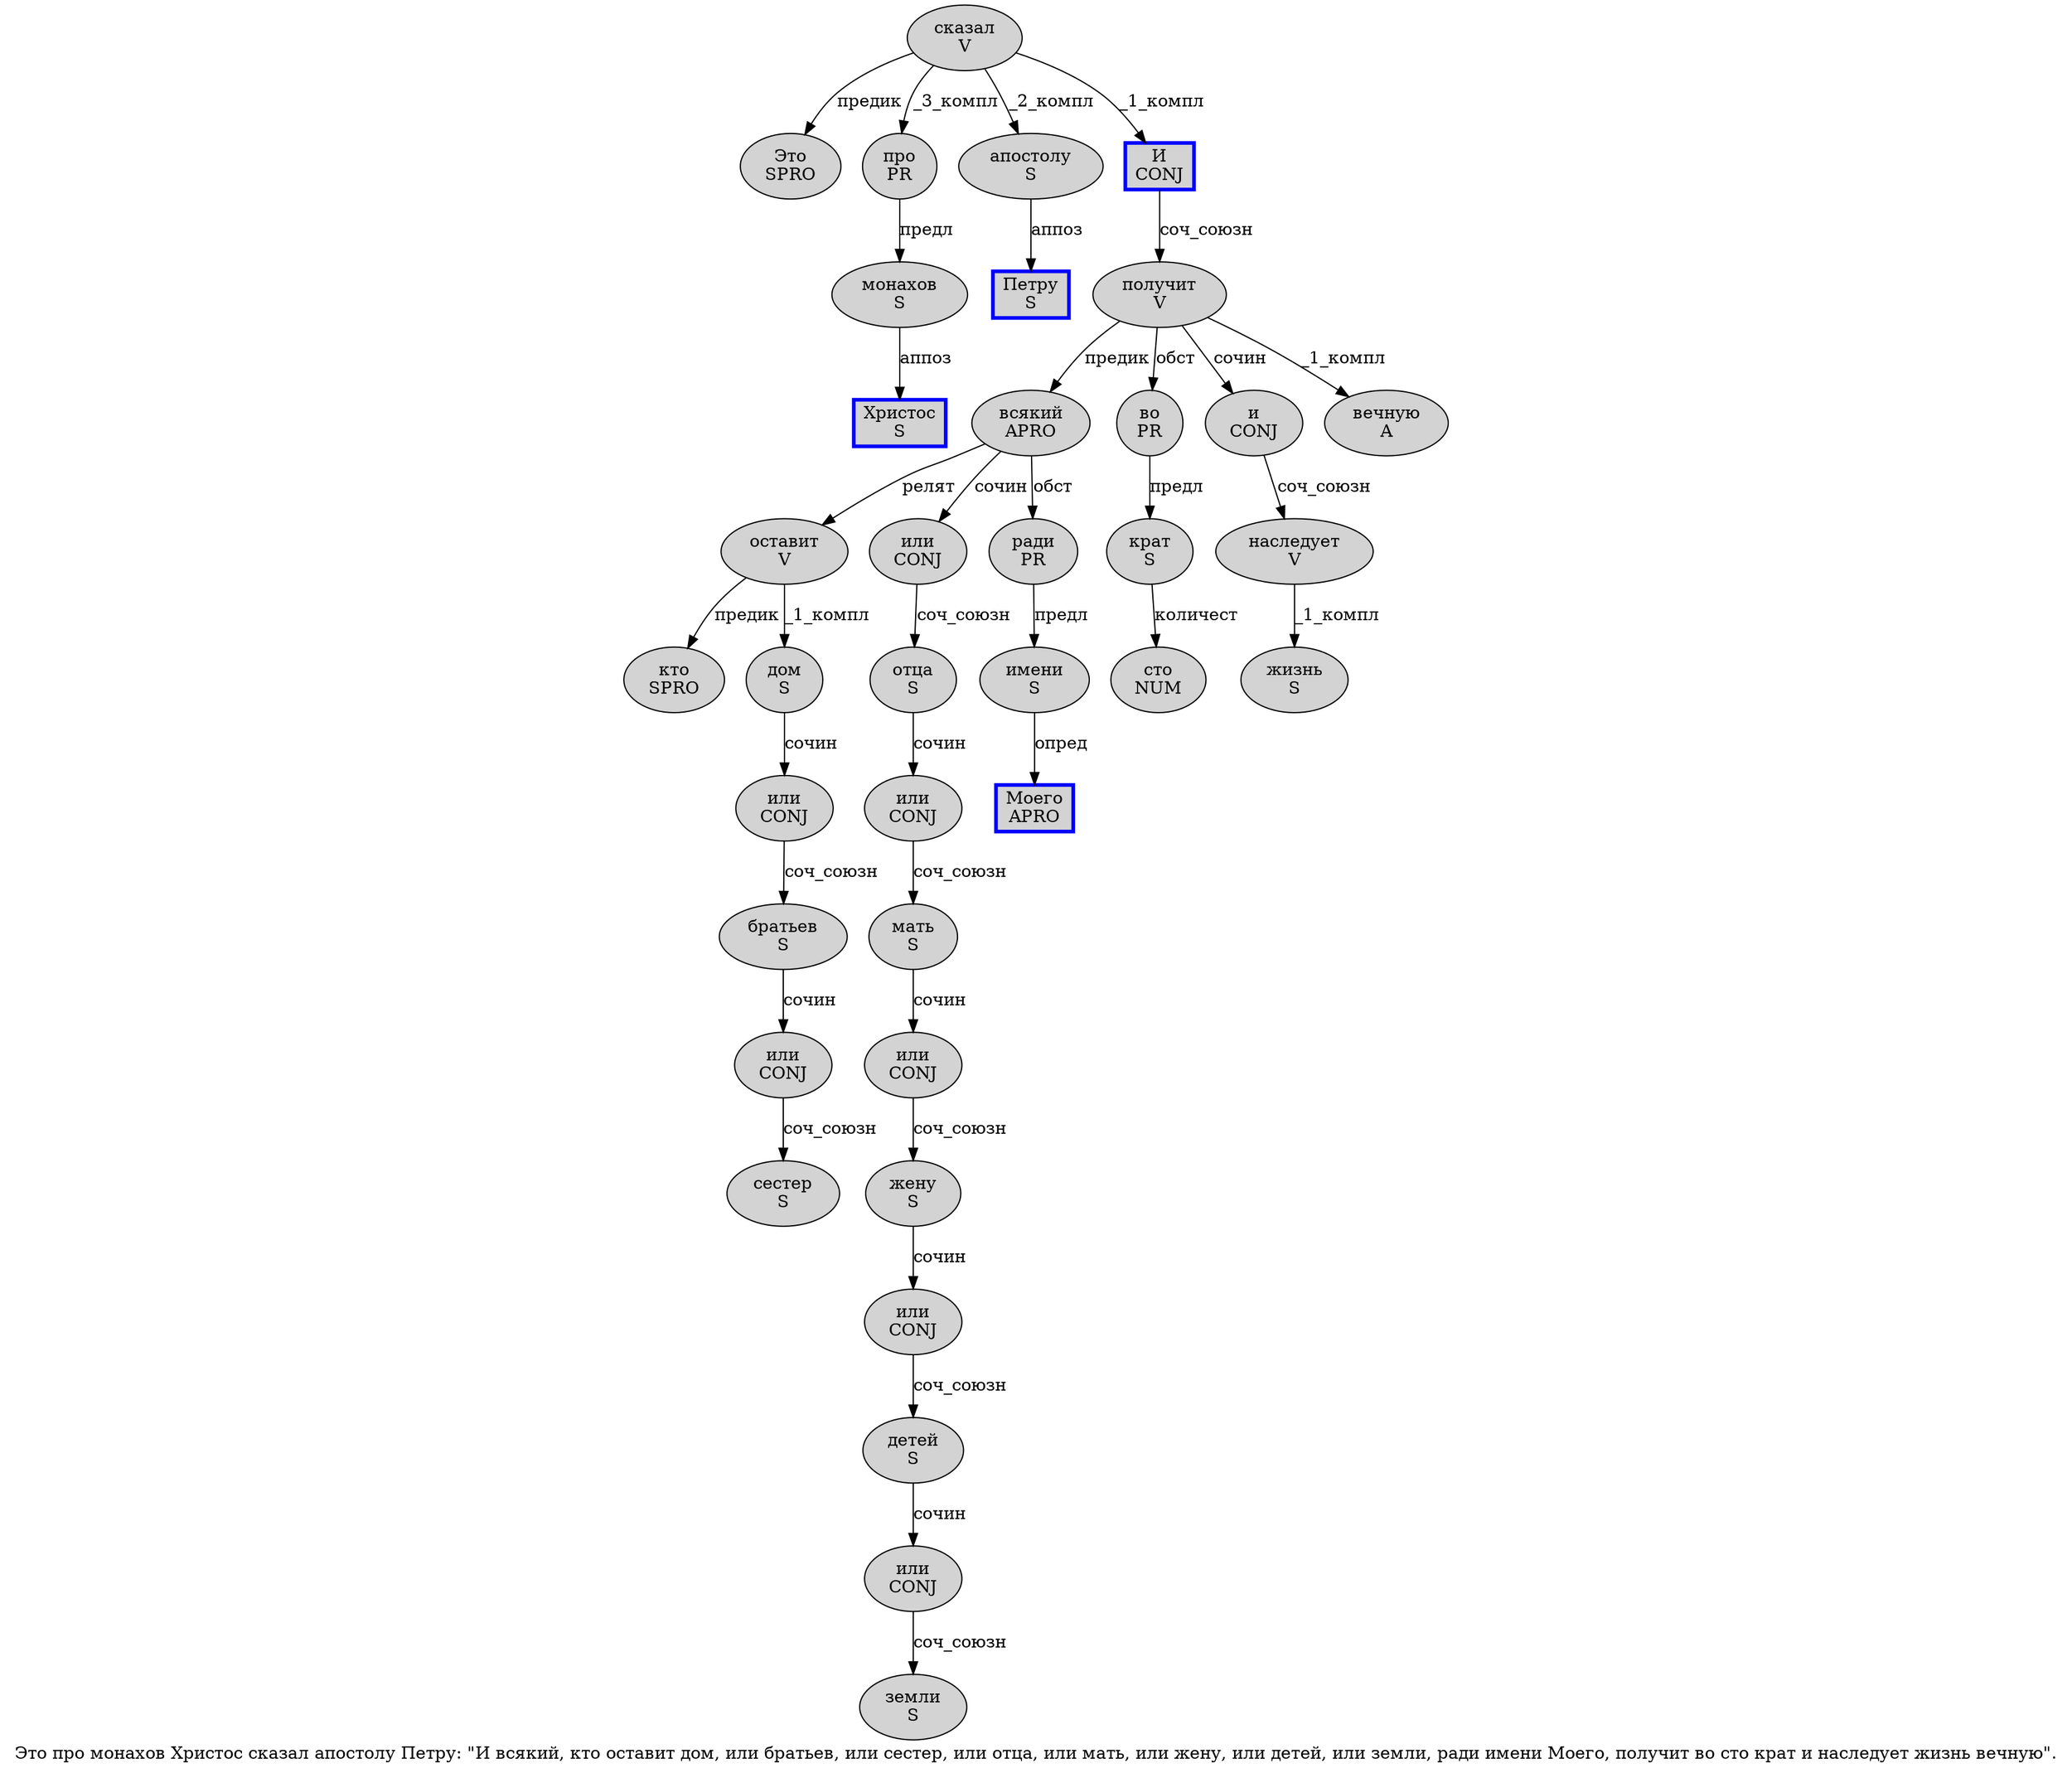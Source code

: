 digraph SENTENCE_1178 {
	graph [label="Это про монахов Христос сказал апостолу Петру: \"И всякий, кто оставит дом, или братьев, или сестер, или отца, или мать, или жену, или детей, или земли, ради имени Моего, получит во сто крат и наследует жизнь вечную\"."]
	node [style=filled]
		0 [label="Это
SPRO" color="" fillcolor=lightgray penwidth=1 shape=ellipse]
		1 [label="про
PR" color="" fillcolor=lightgray penwidth=1 shape=ellipse]
		2 [label="монахов
S" color="" fillcolor=lightgray penwidth=1 shape=ellipse]
		3 [label="Христос
S" color=blue fillcolor=lightgray penwidth=3 shape=box]
		4 [label="сказал
V" color="" fillcolor=lightgray penwidth=1 shape=ellipse]
		5 [label="апостолу
S" color="" fillcolor=lightgray penwidth=1 shape=ellipse]
		6 [label="Петру
S" color=blue fillcolor=lightgray penwidth=3 shape=box]
		9 [label="И
CONJ" color=blue fillcolor=lightgray penwidth=3 shape=box]
		10 [label="всякий
APRO" color="" fillcolor=lightgray penwidth=1 shape=ellipse]
		12 [label="кто
SPRO" color="" fillcolor=lightgray penwidth=1 shape=ellipse]
		13 [label="оставит
V" color="" fillcolor=lightgray penwidth=1 shape=ellipse]
		14 [label="дом
S" color="" fillcolor=lightgray penwidth=1 shape=ellipse]
		16 [label="или
CONJ" color="" fillcolor=lightgray penwidth=1 shape=ellipse]
		17 [label="братьев
S" color="" fillcolor=lightgray penwidth=1 shape=ellipse]
		19 [label="или
CONJ" color="" fillcolor=lightgray penwidth=1 shape=ellipse]
		20 [label="сестер
S" color="" fillcolor=lightgray penwidth=1 shape=ellipse]
		22 [label="или
CONJ" color="" fillcolor=lightgray penwidth=1 shape=ellipse]
		23 [label="отца
S" color="" fillcolor=lightgray penwidth=1 shape=ellipse]
		25 [label="или
CONJ" color="" fillcolor=lightgray penwidth=1 shape=ellipse]
		26 [label="мать
S" color="" fillcolor=lightgray penwidth=1 shape=ellipse]
		28 [label="или
CONJ" color="" fillcolor=lightgray penwidth=1 shape=ellipse]
		29 [label="жену
S" color="" fillcolor=lightgray penwidth=1 shape=ellipse]
		31 [label="или
CONJ" color="" fillcolor=lightgray penwidth=1 shape=ellipse]
		32 [label="детей
S" color="" fillcolor=lightgray penwidth=1 shape=ellipse]
		34 [label="или
CONJ" color="" fillcolor=lightgray penwidth=1 shape=ellipse]
		35 [label="земли
S" color="" fillcolor=lightgray penwidth=1 shape=ellipse]
		37 [label="ради
PR" color="" fillcolor=lightgray penwidth=1 shape=ellipse]
		38 [label="имени
S" color="" fillcolor=lightgray penwidth=1 shape=ellipse]
		39 [label="Моего
APRO" color=blue fillcolor=lightgray penwidth=3 shape=box]
		41 [label="получит
V" color="" fillcolor=lightgray penwidth=1 shape=ellipse]
		42 [label="во
PR" color="" fillcolor=lightgray penwidth=1 shape=ellipse]
		43 [label="сто
NUM" color="" fillcolor=lightgray penwidth=1 shape=ellipse]
		44 [label="крат
S" color="" fillcolor=lightgray penwidth=1 shape=ellipse]
		45 [label="и
CONJ" color="" fillcolor=lightgray penwidth=1 shape=ellipse]
		46 [label="наследует
V" color="" fillcolor=lightgray penwidth=1 shape=ellipse]
		47 [label="жизнь
S" color="" fillcolor=lightgray penwidth=1 shape=ellipse]
		48 [label="вечную
A" color="" fillcolor=lightgray penwidth=1 shape=ellipse]
			22 -> 23 [label="соч_союзн"]
			31 -> 32 [label="соч_союзн"]
			2 -> 3 [label="аппоз"]
			44 -> 43 [label="количест"]
			37 -> 38 [label="предл"]
			10 -> 13 [label="релят"]
			10 -> 22 [label="сочин"]
			10 -> 37 [label="обст"]
			32 -> 34 [label="сочин"]
			16 -> 17 [label="соч_союзн"]
			19 -> 20 [label="соч_союзн"]
			17 -> 19 [label="сочин"]
			38 -> 39 [label="опред"]
			25 -> 26 [label="соч_союзн"]
			26 -> 28 [label="сочин"]
			41 -> 10 [label="предик"]
			41 -> 42 [label="обст"]
			41 -> 45 [label="сочин"]
			41 -> 48 [label="_1_компл"]
			1 -> 2 [label="предл"]
			28 -> 29 [label="соч_союзн"]
			4 -> 0 [label="предик"]
			4 -> 1 [label="_3_компл"]
			4 -> 5 [label="_2_компл"]
			4 -> 9 [label="_1_компл"]
			45 -> 46 [label="соч_союзн"]
			13 -> 12 [label="предик"]
			13 -> 14 [label="_1_компл"]
			23 -> 25 [label="сочин"]
			34 -> 35 [label="соч_союзн"]
			29 -> 31 [label="сочин"]
			42 -> 44 [label="предл"]
			14 -> 16 [label="сочин"]
			5 -> 6 [label="аппоз"]
			9 -> 41 [label="соч_союзн"]
			46 -> 47 [label="_1_компл"]
}
